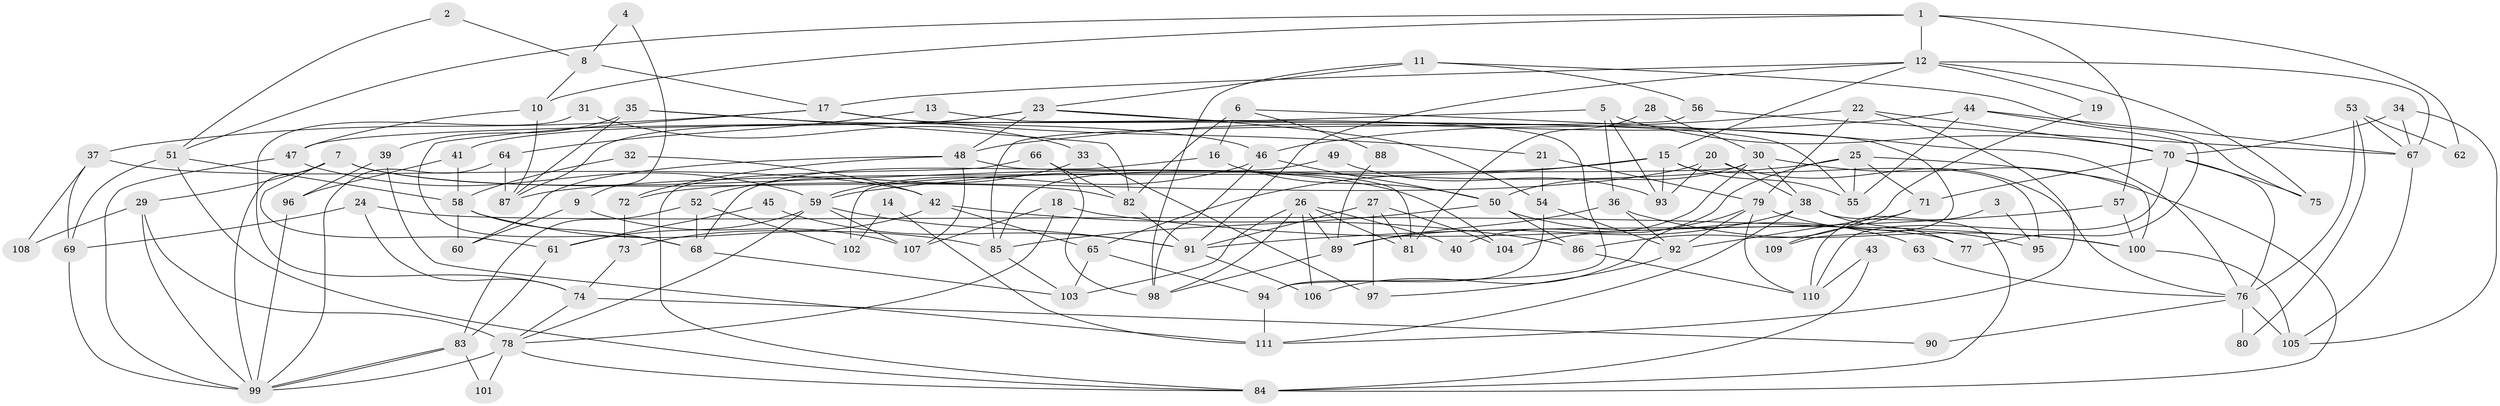 // coarse degree distribution, {5: 0.0684931506849315, 2: 0.1643835616438356, 3: 0.1780821917808219, 6: 0.1917808219178082, 4: 0.1643835616438356, 8: 0.0821917808219178, 11: 0.0136986301369863, 7: 0.0958904109589041, 9: 0.0273972602739726, 10: 0.0136986301369863}
// Generated by graph-tools (version 1.1) at 2025/24/03/03/25 07:24:04]
// undirected, 111 vertices, 222 edges
graph export_dot {
graph [start="1"]
  node [color=gray90,style=filled];
  1;
  2;
  3;
  4;
  5;
  6;
  7;
  8;
  9;
  10;
  11;
  12;
  13;
  14;
  15;
  16;
  17;
  18;
  19;
  20;
  21;
  22;
  23;
  24;
  25;
  26;
  27;
  28;
  29;
  30;
  31;
  32;
  33;
  34;
  35;
  36;
  37;
  38;
  39;
  40;
  41;
  42;
  43;
  44;
  45;
  46;
  47;
  48;
  49;
  50;
  51;
  52;
  53;
  54;
  55;
  56;
  57;
  58;
  59;
  60;
  61;
  62;
  63;
  64;
  65;
  66;
  67;
  68;
  69;
  70;
  71;
  72;
  73;
  74;
  75;
  76;
  77;
  78;
  79;
  80;
  81;
  82;
  83;
  84;
  85;
  86;
  87;
  88;
  89;
  90;
  91;
  92;
  93;
  94;
  95;
  96;
  97;
  98;
  99;
  100;
  101;
  102;
  103;
  104;
  105;
  106;
  107;
  108;
  109;
  110;
  111;
  1 -- 12;
  1 -- 10;
  1 -- 51;
  1 -- 57;
  1 -- 62;
  2 -- 8;
  2 -- 51;
  3 -- 110;
  3 -- 95;
  4 -- 8;
  4 -- 9;
  5 -- 70;
  5 -- 36;
  5 -- 47;
  5 -- 93;
  6 -- 16;
  6 -- 82;
  6 -- 76;
  6 -- 88;
  7 -- 29;
  7 -- 99;
  7 -- 61;
  7 -- 82;
  7 -- 104;
  8 -- 17;
  8 -- 10;
  9 -- 107;
  9 -- 60;
  10 -- 87;
  10 -- 47;
  11 -- 23;
  11 -- 75;
  11 -- 56;
  11 -- 98;
  12 -- 91;
  12 -- 67;
  12 -- 15;
  12 -- 17;
  12 -- 19;
  12 -- 75;
  13 -- 94;
  13 -- 64;
  14 -- 102;
  14 -- 111;
  15 -- 65;
  15 -- 55;
  15 -- 87;
  15 -- 93;
  15 -- 95;
  16 -- 68;
  16 -- 50;
  17 -- 55;
  17 -- 21;
  17 -- 37;
  17 -- 68;
  18 -- 78;
  18 -- 100;
  18 -- 107;
  19 -- 86;
  20 -- 76;
  20 -- 93;
  20 -- 38;
  20 -- 72;
  21 -- 54;
  21 -- 79;
  22 -- 46;
  22 -- 79;
  22 -- 70;
  22 -- 111;
  23 -- 41;
  23 -- 87;
  23 -- 48;
  23 -- 54;
  23 -- 109;
  24 -- 69;
  24 -- 77;
  24 -- 74;
  25 -- 71;
  25 -- 100;
  25 -- 55;
  25 -- 59;
  25 -- 104;
  26 -- 103;
  26 -- 98;
  26 -- 40;
  26 -- 81;
  26 -- 89;
  26 -- 106;
  27 -- 81;
  27 -- 104;
  27 -- 91;
  27 -- 97;
  28 -- 81;
  28 -- 30;
  29 -- 99;
  29 -- 78;
  29 -- 108;
  30 -- 84;
  30 -- 38;
  30 -- 40;
  30 -- 50;
  30 -- 102;
  31 -- 33;
  31 -- 74;
  32 -- 58;
  32 -- 42;
  33 -- 97;
  33 -- 52;
  34 -- 67;
  34 -- 70;
  34 -- 105;
  35 -- 82;
  35 -- 46;
  35 -- 39;
  35 -- 87;
  36 -- 89;
  36 -- 100;
  36 -- 92;
  37 -- 69;
  37 -- 42;
  37 -- 108;
  38 -- 89;
  38 -- 77;
  38 -- 84;
  38 -- 111;
  39 -- 111;
  39 -- 96;
  41 -- 96;
  41 -- 58;
  42 -- 73;
  42 -- 65;
  42 -- 86;
  43 -- 84;
  43 -- 110;
  44 -- 48;
  44 -- 55;
  44 -- 67;
  44 -- 77;
  45 -- 91;
  45 -- 61;
  46 -- 59;
  46 -- 50;
  46 -- 98;
  47 -- 99;
  47 -- 59;
  48 -- 107;
  48 -- 60;
  48 -- 72;
  48 -- 81;
  49 -- 85;
  49 -- 93;
  50 -- 85;
  50 -- 63;
  50 -- 86;
  51 -- 84;
  51 -- 58;
  51 -- 69;
  52 -- 68;
  52 -- 83;
  52 -- 102;
  53 -- 76;
  53 -- 67;
  53 -- 62;
  53 -- 80;
  54 -- 92;
  54 -- 94;
  56 -- 67;
  56 -- 85;
  57 -- 91;
  57 -- 100;
  58 -- 85;
  58 -- 60;
  58 -- 68;
  59 -- 61;
  59 -- 78;
  59 -- 91;
  59 -- 107;
  61 -- 83;
  63 -- 76;
  64 -- 99;
  64 -- 87;
  65 -- 94;
  65 -- 103;
  66 -- 82;
  66 -- 98;
  66 -- 84;
  67 -- 105;
  68 -- 103;
  69 -- 99;
  70 -- 110;
  70 -- 71;
  70 -- 75;
  70 -- 76;
  71 -- 92;
  71 -- 109;
  72 -- 73;
  73 -- 74;
  74 -- 78;
  74 -- 90;
  76 -- 80;
  76 -- 90;
  76 -- 105;
  78 -- 84;
  78 -- 99;
  78 -- 101;
  79 -- 106;
  79 -- 92;
  79 -- 95;
  79 -- 110;
  82 -- 91;
  83 -- 99;
  83 -- 99;
  83 -- 101;
  85 -- 103;
  86 -- 110;
  88 -- 89;
  89 -- 98;
  91 -- 106;
  92 -- 97;
  94 -- 111;
  96 -- 99;
  100 -- 105;
}
